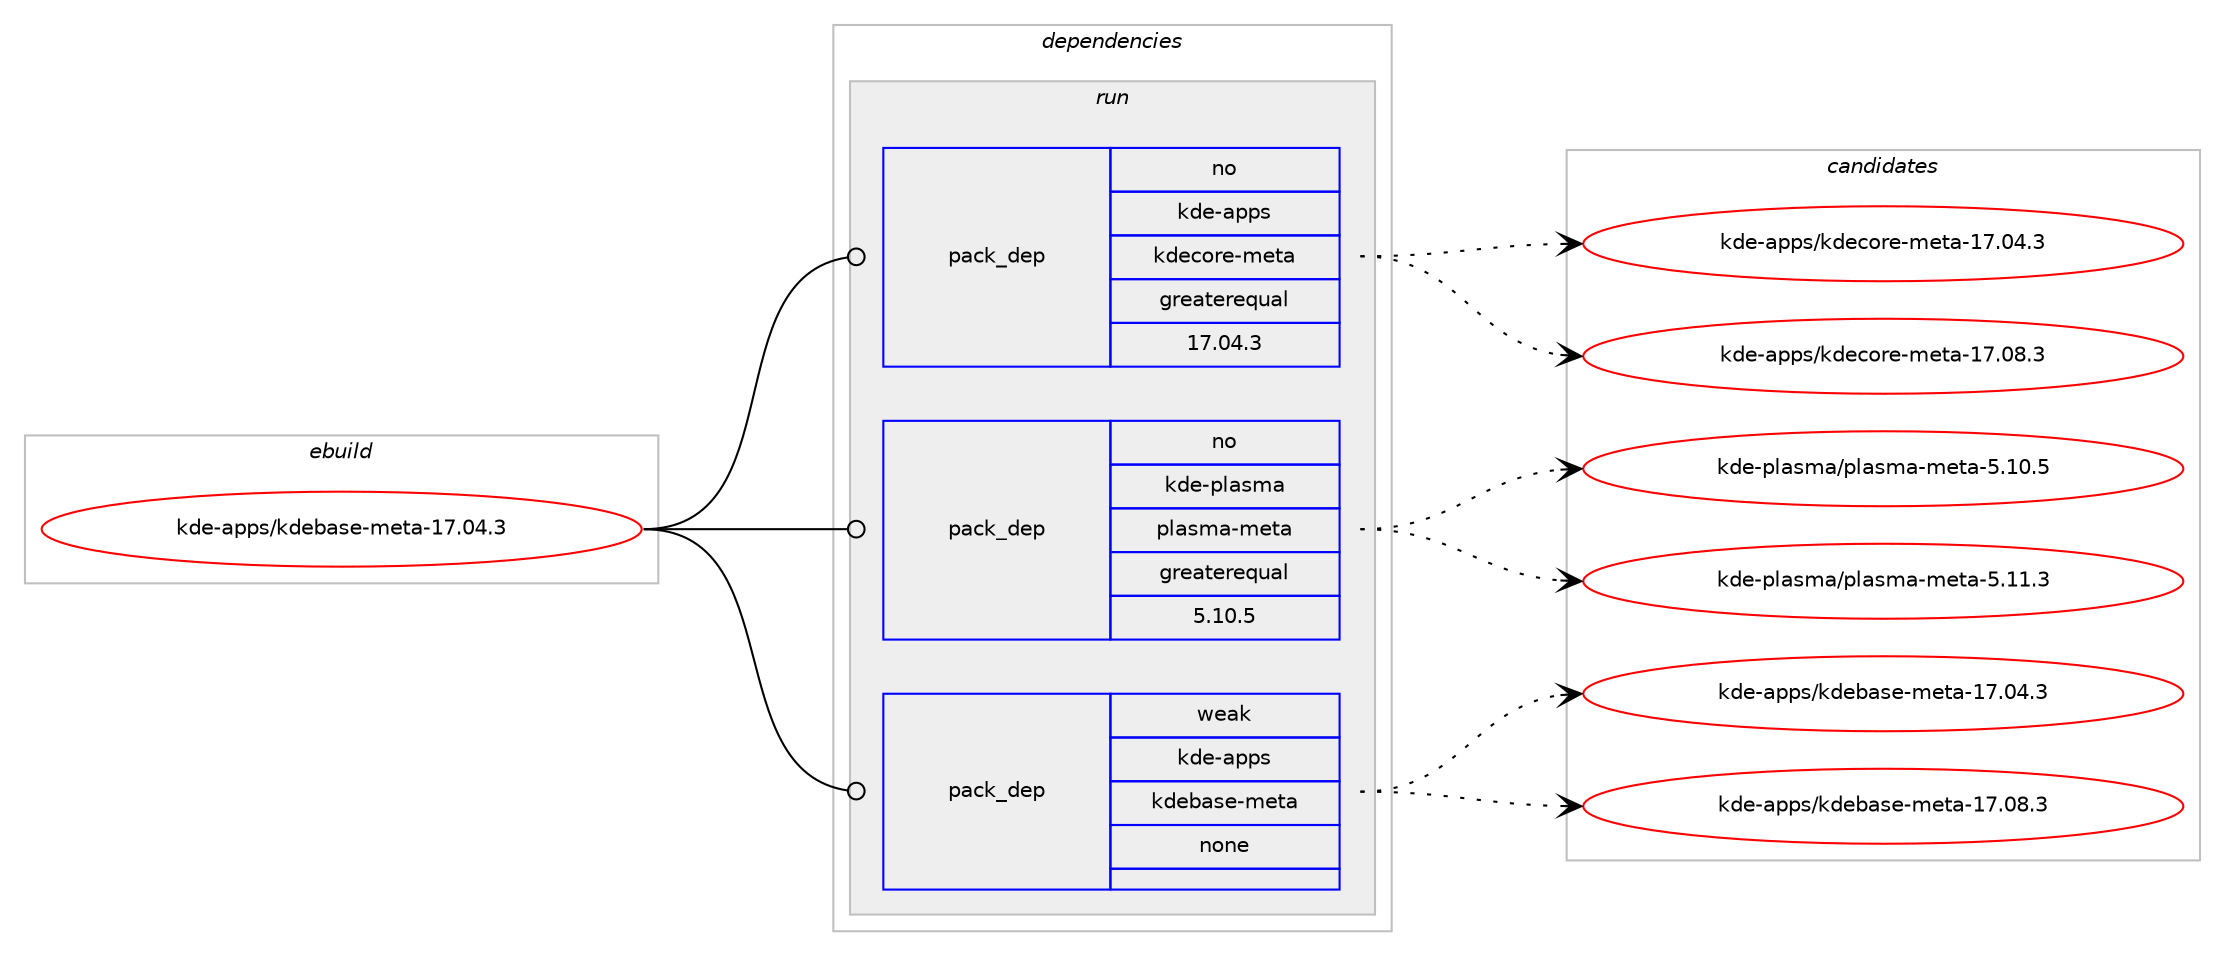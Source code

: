 digraph prolog {

# *************
# Graph options
# *************

newrank=true;
concentrate=true;
compound=true;
graph [rankdir=LR,fontname=Helvetica,fontsize=10,ranksep=1.5];#, ranksep=2.5, nodesep=0.2];
edge  [arrowhead=vee];
node  [fontname=Helvetica,fontsize=10];

# **********
# The ebuild
# **********

subgraph cluster_leftcol {
color=gray;
rank=same;
label=<<i>ebuild</i>>;
id [label="kde-apps/kdebase-meta-17.04.3", color=red, width=4, href="../kde-apps/kdebase-meta-17.04.3.svg"];
}

# ****************
# The dependencies
# ****************

subgraph cluster_midcol {
color=gray;
label=<<i>dependencies</i>>;
subgraph cluster_compile {
fillcolor="#eeeeee";
style=filled;
label=<<i>compile</i>>;
}
subgraph cluster_compileandrun {
fillcolor="#eeeeee";
style=filled;
label=<<i>compile and run</i>>;
}
subgraph cluster_run {
fillcolor="#eeeeee";
style=filled;
label=<<i>run</i>>;
subgraph pack230404 {
dependency318048 [label=<<TABLE BORDER="0" CELLBORDER="1" CELLSPACING="0" CELLPADDING="4" WIDTH="220"><TR><TD ROWSPAN="6" CELLPADDING="30">pack_dep</TD></TR><TR><TD WIDTH="110">no</TD></TR><TR><TD>kde-apps</TD></TR><TR><TD>kdecore-meta</TD></TR><TR><TD>greaterequal</TD></TR><TR><TD>17.04.3</TD></TR></TABLE>>, shape=none, color=blue];
}
id:e -> dependency318048:w [weight=20,style="solid",arrowhead="odot"];
subgraph pack230405 {
dependency318049 [label=<<TABLE BORDER="0" CELLBORDER="1" CELLSPACING="0" CELLPADDING="4" WIDTH="220"><TR><TD ROWSPAN="6" CELLPADDING="30">pack_dep</TD></TR><TR><TD WIDTH="110">no</TD></TR><TR><TD>kde-plasma</TD></TR><TR><TD>plasma-meta</TD></TR><TR><TD>greaterequal</TD></TR><TR><TD>5.10.5</TD></TR></TABLE>>, shape=none, color=blue];
}
id:e -> dependency318049:w [weight=20,style="solid",arrowhead="odot"];
subgraph pack230406 {
dependency318050 [label=<<TABLE BORDER="0" CELLBORDER="1" CELLSPACING="0" CELLPADDING="4" WIDTH="220"><TR><TD ROWSPAN="6" CELLPADDING="30">pack_dep</TD></TR><TR><TD WIDTH="110">weak</TD></TR><TR><TD>kde-apps</TD></TR><TR><TD>kdebase-meta</TD></TR><TR><TD>none</TD></TR><TR><TD></TD></TR></TABLE>>, shape=none, color=blue];
}
id:e -> dependency318050:w [weight=20,style="solid",arrowhead="odot"];
}
}

# **************
# The candidates
# **************

subgraph cluster_choices {
rank=same;
color=gray;
label=<<i>candidates</i>>;

subgraph choice230404 {
color=black;
nodesep=1;
choice1071001014597112112115471071001019911111410145109101116974549554648524651 [label="kde-apps/kdecore-meta-17.04.3", color=red, width=4,href="../kde-apps/kdecore-meta-17.04.3.svg"];
choice1071001014597112112115471071001019911111410145109101116974549554648564651 [label="kde-apps/kdecore-meta-17.08.3", color=red, width=4,href="../kde-apps/kdecore-meta-17.08.3.svg"];
dependency318048:e -> choice1071001014597112112115471071001019911111410145109101116974549554648524651:w [style=dotted,weight="100"];
dependency318048:e -> choice1071001014597112112115471071001019911111410145109101116974549554648564651:w [style=dotted,weight="100"];
}
subgraph choice230405 {
color=black;
nodesep=1;
choice107100101451121089711510997471121089711510997451091011169745534649484653 [label="kde-plasma/plasma-meta-5.10.5", color=red, width=4,href="../kde-plasma/plasma-meta-5.10.5.svg"];
choice107100101451121089711510997471121089711510997451091011169745534649494651 [label="kde-plasma/plasma-meta-5.11.3", color=red, width=4,href="../kde-plasma/plasma-meta-5.11.3.svg"];
dependency318049:e -> choice107100101451121089711510997471121089711510997451091011169745534649484653:w [style=dotted,weight="100"];
dependency318049:e -> choice107100101451121089711510997471121089711510997451091011169745534649494651:w [style=dotted,weight="100"];
}
subgraph choice230406 {
color=black;
nodesep=1;
choice107100101459711211211547107100101989711510145109101116974549554648524651 [label="kde-apps/kdebase-meta-17.04.3", color=red, width=4,href="../kde-apps/kdebase-meta-17.04.3.svg"];
choice107100101459711211211547107100101989711510145109101116974549554648564651 [label="kde-apps/kdebase-meta-17.08.3", color=red, width=4,href="../kde-apps/kdebase-meta-17.08.3.svg"];
dependency318050:e -> choice107100101459711211211547107100101989711510145109101116974549554648524651:w [style=dotted,weight="100"];
dependency318050:e -> choice107100101459711211211547107100101989711510145109101116974549554648564651:w [style=dotted,weight="100"];
}
}

}
